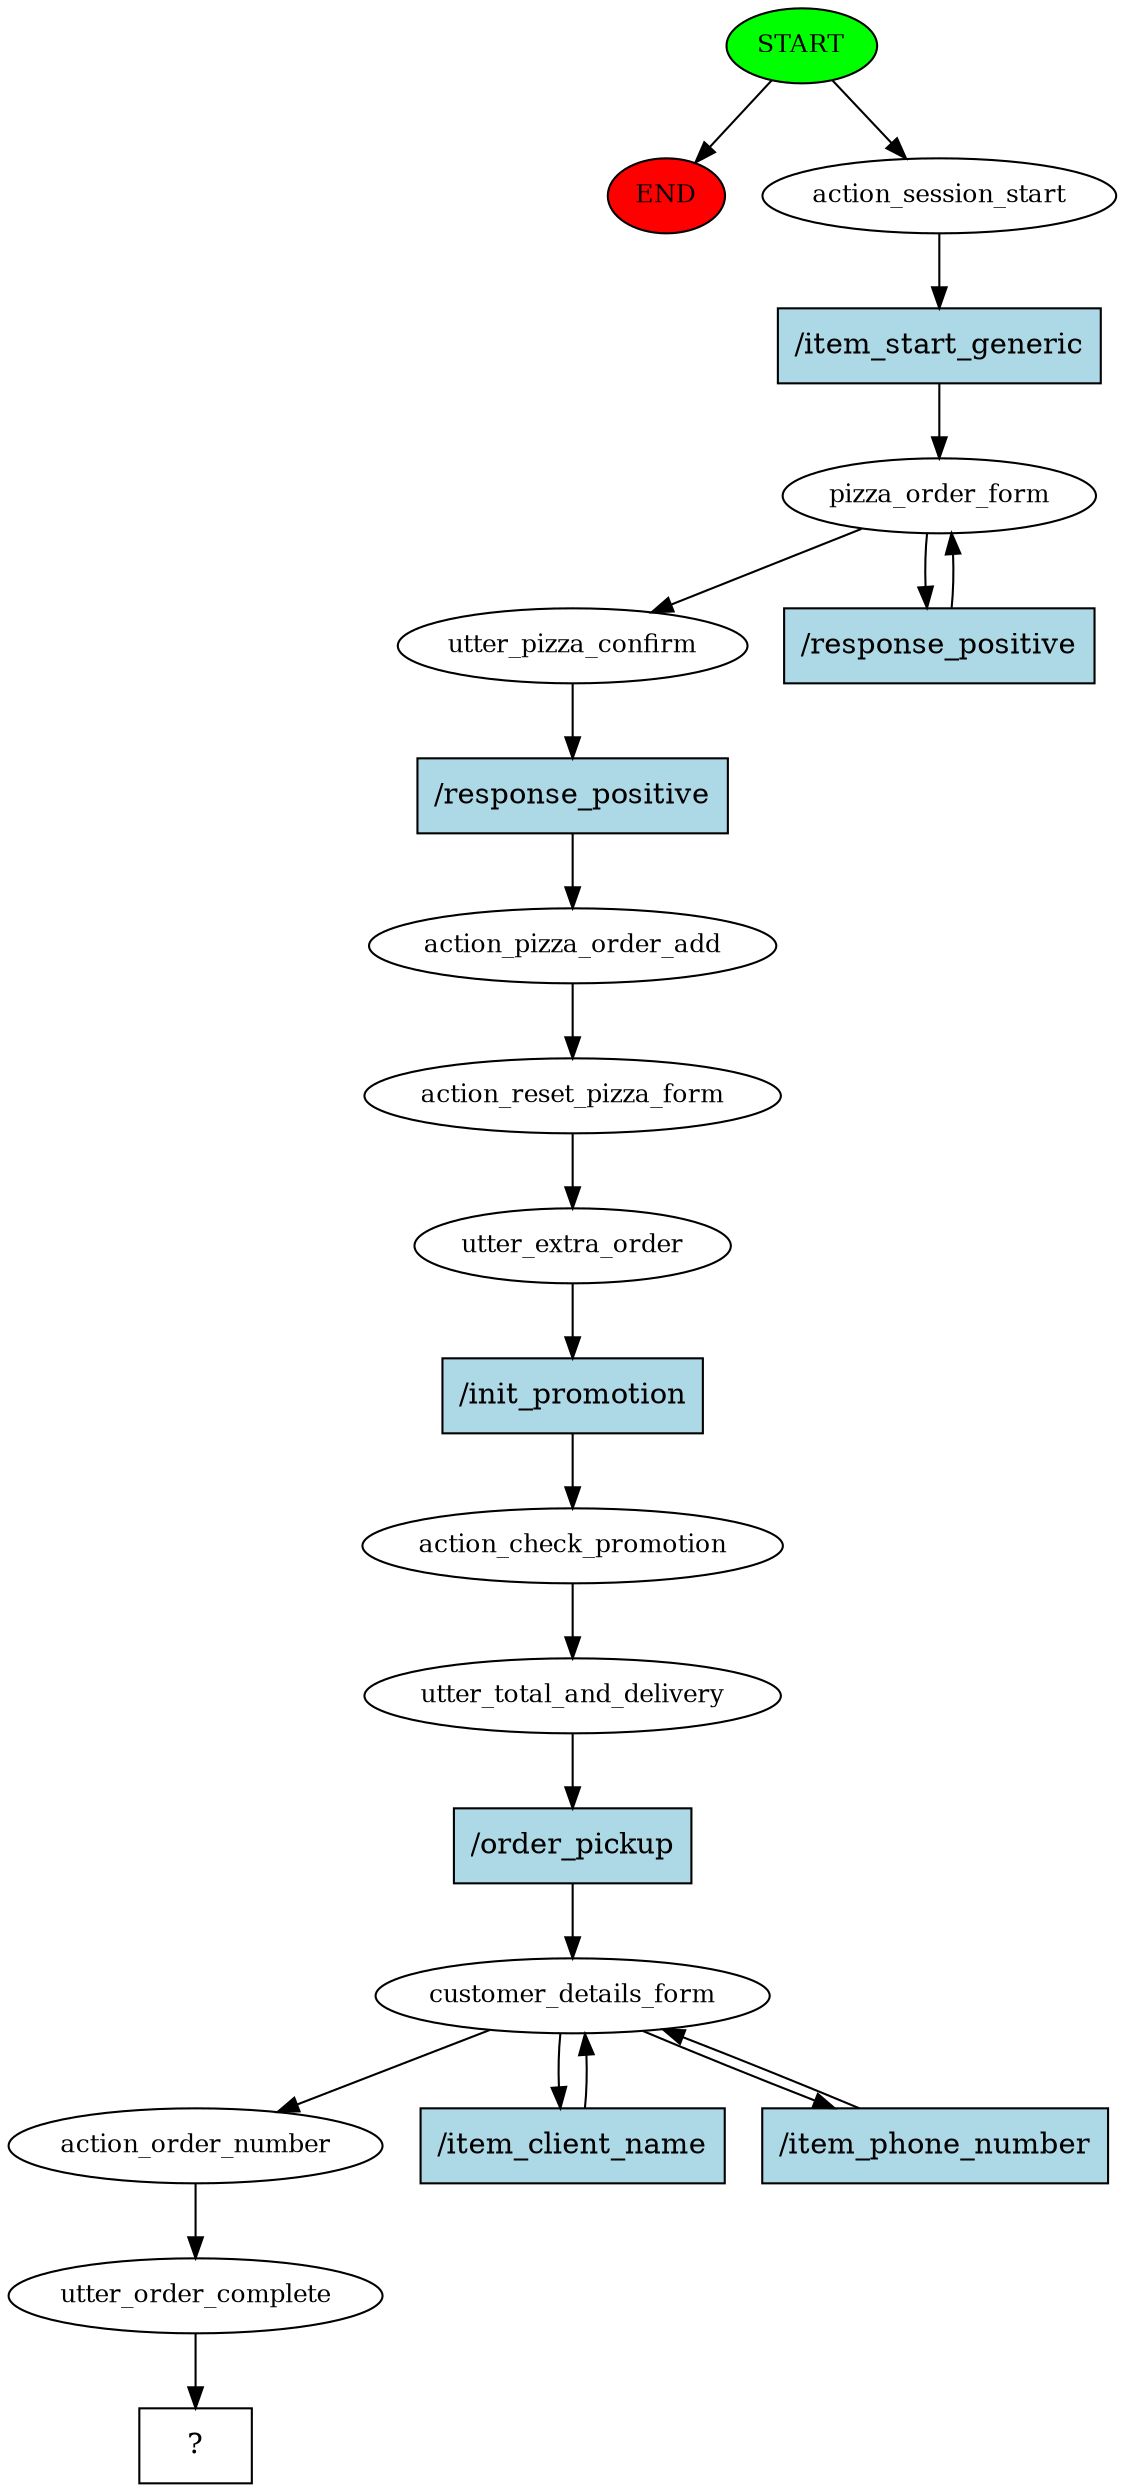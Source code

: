 digraph  {
0 [class="start active", fillcolor=green, fontsize=12, label=START, style=filled];
"-1" [class=end, fillcolor=red, fontsize=12, label=END, style=filled];
1 [class=active, fontsize=12, label=action_session_start];
2 [class=active, fontsize=12, label=pizza_order_form];
4 [class=active, fontsize=12, label=utter_pizza_confirm];
5 [class=active, fontsize=12, label=action_pizza_order_add];
6 [class=active, fontsize=12, label=action_reset_pizza_form];
7 [class=active, fontsize=12, label=utter_extra_order];
8 [class=active, fontsize=12, label=action_check_promotion];
9 [class=active, fontsize=12, label=utter_total_and_delivery];
10 [class=active, fontsize=12, label=customer_details_form];
13 [class=active, fontsize=12, label=action_order_number];
14 [class=active, fontsize=12, label=utter_order_complete];
15 [class="intent dashed active", label="  ?  ", shape=rect];
16 [class="intent active", fillcolor=lightblue, label="/item_start_generic", shape=rect, style=filled];
17 [class="intent active", fillcolor=lightblue, label="/response_positive", shape=rect, style=filled];
18 [class="intent active", fillcolor=lightblue, label="/response_positive", shape=rect, style=filled];
19 [class="intent active", fillcolor=lightblue, label="/init_promotion", shape=rect, style=filled];
20 [class="intent active", fillcolor=lightblue, label="/order_pickup", shape=rect, style=filled];
21 [class="intent active", fillcolor=lightblue, label="/item_client_name", shape=rect, style=filled];
22 [class="intent active", fillcolor=lightblue, label="/item_phone_number", shape=rect, style=filled];
0 -> "-1"  [class="", key=NONE, label=""];
0 -> 1  [class=active, key=NONE, label=""];
1 -> 16  [class=active, key=0];
2 -> 4  [class=active, key=NONE, label=""];
2 -> 17  [class=active, key=0];
4 -> 18  [class=active, key=0];
5 -> 6  [class=active, key=NONE, label=""];
6 -> 7  [class=active, key=NONE, label=""];
7 -> 19  [class=active, key=0];
8 -> 9  [class=active, key=NONE, label=""];
9 -> 20  [class=active, key=0];
10 -> 13  [class=active, key=NONE, label=""];
10 -> 21  [class=active, key=0];
10 -> 22  [class=active, key=0];
13 -> 14  [class=active, key=NONE, label=""];
14 -> 15  [class=active, key=NONE, label=""];
16 -> 2  [class=active, key=0];
17 -> 2  [class=active, key=0];
18 -> 5  [class=active, key=0];
19 -> 8  [class=active, key=0];
20 -> 10  [class=active, key=0];
21 -> 10  [class=active, key=0];
22 -> 10  [class=active, key=0];
}
